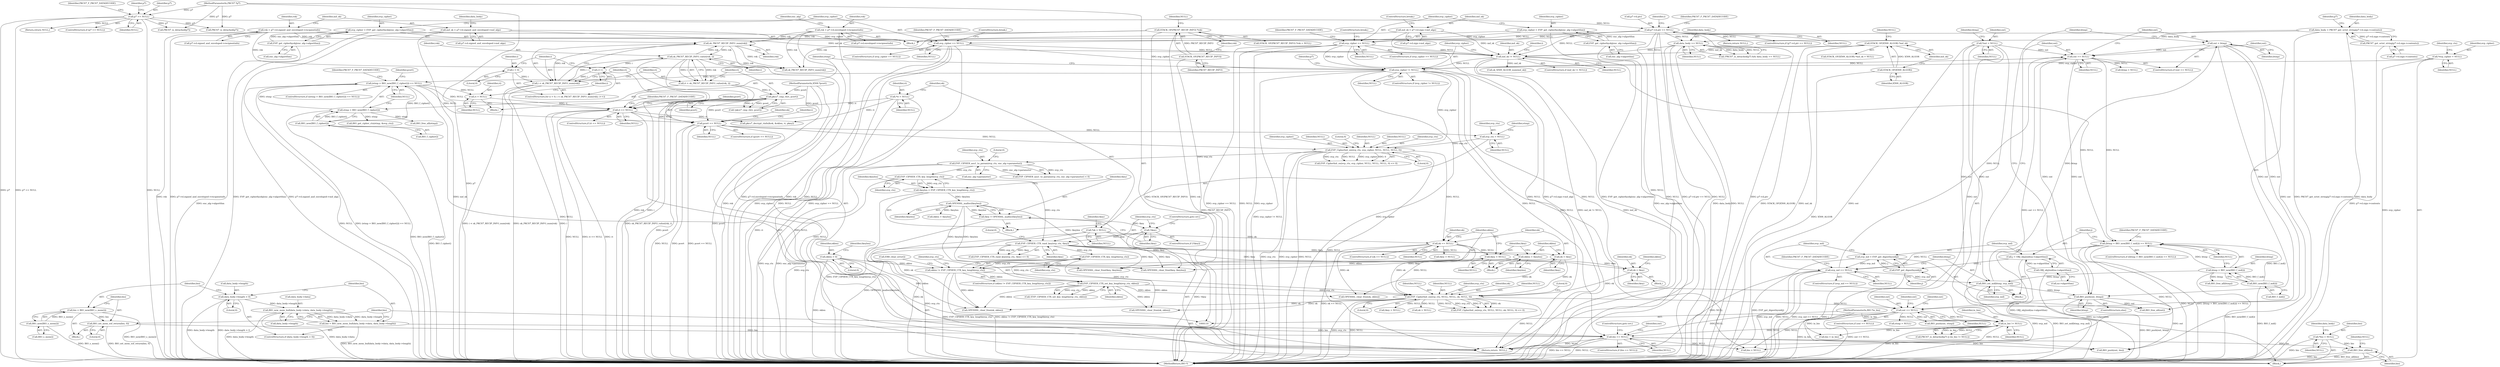 digraph "0_openssl_59302b600e8d5b77ef144e447bb046fd7ab72686@API" {
"1000721" [label="(Call,BIO_free_all(bio))"];
"1000696" [label="(Call,bio == NULL)"];
"1000692" [label="(Call,BIO_set_mem_eof_return(bio, 0))"];
"1000688" [label="(Call,bio = BIO_new(BIO_s_mem()))"];
"1000690" [label="(Call,BIO_new(BIO_s_mem()))"];
"1000677" [label="(Call,bio = BIO_new_mem_buf(data_body->data, data_body->length))"];
"1000679" [label="(Call,BIO_new_mem_buf(data_body->data, data_body->length))"];
"1000672" [label="(Call,data_body->length > 0)"];
"1000662" [label="(Call,in_bio != NULL)"];
"1000113" [label="(MethodParameterIn,BIO *in_bio)"];
"1000436" [label="(Call,evp_cipher != NULL)"];
"1000141" [label="(Call,*evp_cipher = NULL)"];
"1000304" [label="(Call,evp_cipher == NULL)"];
"1000297" [label="(Call,evp_cipher = EVP_get_cipherbyobj(enc_alg->algorithm))"];
"1000299" [label="(Call,EVP_get_cipherbyobj(enc_alg->algorithm))"];
"1000195" [label="(Call,p7->d.ptr == NULL)"];
"1000185" [label="(Call,p7 == NULL)"];
"1000111" [label="(MethodParameterIn,PKCS7 *p7)"];
"1000352" [label="(Call,evp_cipher == NULL)"];
"1000345" [label="(Call,evp_cipher = EVP_get_cipherbyobj(enc_alg->algorithm))"];
"1000347" [label="(Call,EVP_get_cipherbyobj(enc_alg->algorithm))"];
"1000367" [label="(Call,md_sk != NULL)"];
"1000266" [label="(Call,md_sk = p7->d.signed_and_enveloped->md_algs)"];
"1000153" [label="(Call,STACK_OF(X509_ALGOR) *md_sk)"];
"1000154" [label="(Call,STACK_OF(X509_ALGOR))"];
"1000246" [label="(Call,md_sk = p7->d.sign->md_algs)"];
"1000238" [label="(Call,data_body == NULL)"];
"1000223" [label="(Call,data_body = PKCS7_get_octet_string(p7->d.sign->contents))"];
"1000225" [label="(Call,PKCS7_get_octet_string(p7->d.sign->contents))"];
"1000422" [label="(Call,out == NULL)"];
"1000425" [label="(Call,out = btmp)"];
"1000418" [label="(Call,BIO_set_md(btmp, evp_md))"];
"1000389" [label="(Call,btmp = BIO_new(BIO_f_md()))"];
"1000391" [label="(Call,BIO_new(BIO_f_md()))"];
"1000410" [label="(Call,evp_md == NULL)"];
"1000405" [label="(Call,evp_md = EVP_get_digestbynid(j))"];
"1000407" [label="(Call,EVP_get_digestbynid(j))"];
"1000399" [label="(Call,j = OBJ_obj2nid(xa->algorithm))"];
"1000401" [label="(Call,OBJ_obj2nid(xa->algorithm))"];
"1000388" [label="(Call,(btmp = BIO_new(BIO_f_md())) == NULL)"];
"1000119" [label="(Call,*out = NULL)"];
"1000429" [label="(Call,BIO_push(out, btmp))"];
"1000645" [label="(Call,out == NULL)"];
"1000623" [label="(Call,EVP_CipherInit_ex(evp_ctx, NULL, NULL, ek, NULL, 0))"];
"1000599" [label="(Call,EVP_CIPHER_CTX_key_length(evp_ctx))"];
"1000577" [label="(Call,EVP_CIPHER_CTX_rand_key(evp_ctx, tkey))"];
"1000565" [label="(Call,EVP_CIPHER_CTX_key_length(evp_ctx))"];
"1000556" [label="(Call,EVP_CIPHER_asn1_to_param(evp_ctx, enc_alg->parameter))"];
"1000545" [label="(Call,EVP_CipherInit_ex(evp_ctx, evp_cipher, NULL, NULL, NULL, 0))"];
"1000536" [label="(Call,evp_ctx = NULL)"];
"1000490" [label="(Call,pcert == NULL)"];
"1000473" [label="(Call,pkcs7_cmp_ri(ri, pcert))"];
"1000466" [label="(Call,ri = sk_PKCS7_RECIP_INFO_value(rsk, i))"];
"1000468" [label="(Call,sk_PKCS7_RECIP_INFO_value(rsk, i))"];
"1000461" [label="(Call,sk_PKCS7_RECIP_INFO_num(rsk))"];
"1000314" [label="(Call,rsk = p7->d.enveloped->recipientinfo)"];
"1000159" [label="(Call,STACK_OF(PKCS7_RECIP_INFO) *rsk)"];
"1000160" [label="(Call,STACK_OF(PKCS7_RECIP_INFO))"];
"1000257" [label="(Call,rsk = p7->d.signed_and_enveloped->recipientinfo)"];
"1000459" [label="(Call,i < sk_PKCS7_RECIP_INFO_num(rsk))"];
"1000456" [label="(Call,i = 0)"];
"1000463" [label="(Call,i++)"];
"1000114" [label="(MethodParameterIn,X509 *pcert)"];
"1000481" [label="(Call,ri == NULL)"];
"1000165" [label="(Call,*ri = NULL)"];
"1000477" [label="(Call,ri = NULL)"];
"1000441" [label="(Call,(etmp = BIO_new(BIO_f_cipher())) == NULL)"];
"1000442" [label="(Call,etmp = BIO_new(BIO_f_cipher()))"];
"1000444" [label="(Call,BIO_new(BIO_f_cipher()))"];
"1000572" [label="(Call,!tkey)"];
"1000567" [label="(Call,tkey = OPENSSL_malloc(tkeylen))"];
"1000569" [label="(Call,OPENSSL_malloc(tkeylen))"];
"1000563" [label="(Call,tkeylen = EVP_CIPHER_CTX_key_length(evp_ctx))"];
"1000604" [label="(Call,EVP_CIPHER_CTX_set_key_length(evp_ctx, eklen))"];
"1000597" [label="(Call,eklen != EVP_CIPHER_CTX_key_length(evp_ctx))"];
"1000177" [label="(Call,eklen = 0)"];
"1000590" [label="(Call,eklen = tkeylen)"];
"1000583" [label="(Call,ek == NULL)"];
"1000169" [label="(Call,*ek = NULL)"];
"1000611" [label="(Call,ek = tkey)"];
"1000593" [label="(Call,tkey = NULL)"];
"1000587" [label="(Call,ek = tkey)"];
"1000131" [label="(Call,*bio = NULL)"];
"1000572" [label="(Call,!tkey)"];
"1000182" [label="(Identifier,tkeylen)"];
"1000564" [label="(Identifier,tkeylen)"];
"1000467" [label="(Identifier,ri)"];
"1000717" [label="(Call,BIO_free_all(btmp))"];
"1000486" [label="(Identifier,PKCS7_F_PKCS7_DATADECODE)"];
"1000445" [label="(Call,BIO_f_cipher())"];
"1000464" [label="(Identifier,i)"];
"1000315" [label="(Identifier,rsk)"];
"1000462" [label="(Identifier,rsk)"];
"1000646" [label="(Identifier,out)"];
"1000258" [label="(Identifier,rsk)"];
"1000161" [label="(Identifier,PKCS7_RECIP_INFO)"];
"1000314" [label="(Call,rsk = p7->d.enveloped->recipientinfo)"];
"1000186" [label="(Identifier,p7)"];
"1000257" [label="(Call,rsk = p7->d.signed_and_enveloped->recipientinfo)"];
"1000422" [label="(Call,out == NULL)"];
"1000137" [label="(Identifier,data_body)"];
"1000373" [label="(Identifier,i)"];
"1000381" [label="(Block,)"];
"1000652" [label="(Call,BIO_push(out, etmp))"];
"1000661" [label="(Identifier,p7)"];
"1000696" [label="(Call,bio == NULL)"];
"1000671" [label="(ControlStructure,if (data_body->length > 0))"];
"1000141" [label="(Call,*evp_cipher = NULL)"];
"1000695" [label="(ControlStructure,if (bio == NULL))"];
"1000688" [label="(Call,bio = BIO_new(BIO_s_mem()))"];
"1000156" [label="(Identifier,md_sk)"];
"1000468" [label="(Call,sk_PKCS7_RECIP_INFO_value(rsk, i))"];
"1000479" [label="(Identifier,NULL)"];
"1000390" [label="(Identifier,btmp)"];
"1000346" [label="(Identifier,evp_cipher)"];
"1000548" [label="(Identifier,NULL)"];
"1000591" [label="(Identifier,eklen)"];
"1000664" [label="(Identifier,NULL)"];
"1000441" [label="(Call,(etmp = BIO_new(BIO_f_cipher())) == NULL)"];
"1000146" [label="(Identifier,evp_ctx)"];
"1000124" [label="(Identifier,btmp)"];
"1000460" [label="(Identifier,i)"];
"1000410" [label="(Call,evp_md == NULL)"];
"1000724" [label="(Identifier,NULL)"];
"1000240" [label="(Identifier,NULL)"];
"1000402" [label="(Call,xa->algorithm)"];
"1000573" [label="(Identifier,tkey)"];
"1000678" [label="(Identifier,bio)"];
"1000635" [label="(Call,ek = NULL)"];
"1000690" [label="(Call,BIO_new(BIO_s_mem()))"];
"1000461" [label="(Call,sk_PKCS7_RECIP_INFO_num(rsk))"];
"1000162" [label="(Identifier,rsk)"];
"1000178" [label="(Identifier,eklen)"];
"1000304" [label="(Call,evp_cipher == NULL)"];
"1000592" [label="(Identifier,tkeylen)"];
"1000470" [label="(Identifier,i)"];
"1000587" [label="(Call,ek = tkey)"];
"1000426" [label="(Identifier,out)"];
"1000195" [label="(Call,p7->d.ptr == NULL)"];
"1000578" [label="(Identifier,evp_ctx)"];
"1000115" [label="(Block,)"];
"1000154" [label="(Call,STACK_OF(X509_ALGOR))"];
"1000537" [label="(Identifier,evp_ctx)"];
"1000306" [label="(Identifier,NULL)"];
"1000463" [label="(Call,i++)"];
"1000571" [label="(ControlStructure,if (!tkey))"];
"1000179" [label="(Literal,0)"];
"1000114" [label="(MethodParameterIn,X509 *pcert)"];
"1000647" [label="(Identifier,NULL)"];
"1000170" [label="(Identifier,ek)"];
"1000585" [label="(Identifier,NULL)"];
"1000132" [label="(Identifier,bio)"];
"1000209" [label="(Identifier,i)"];
"1000234" [label="(Call,!PKCS7_is_detached(p7) && data_body == NULL)"];
"1000431" [label="(Identifier,btmp)"];
"1000709" [label="(Call,OPENSSL_clear_free(ek, eklen))"];
"1000352" [label="(Call,evp_cipher == NULL)"];
"1000236" [label="(Call,PKCS7_is_detached(p7))"];
"1000456" [label="(Call,i = 0)"];
"1000568" [label="(Identifier,tkey)"];
"1000683" [label="(Call,data_body->length)"];
"1000597" [label="(Call,eklen != EVP_CIPHER_CTX_key_length(evp_ctx))"];
"1000247" [label="(Identifier,md_sk)"];
"1000649" [label="(Identifier,out)"];
"1000617" [label="(Call,tkey = NULL)"];
"1000595" [label="(Identifier,NULL)"];
"1000401" [label="(Call,OBJ_obj2nid(xa->algorithm))"];
"1000473" [label="(Call,pkcs7_cmp_ri(ri, pcert))"];
"1000593" [label="(Call,tkey = NULL)"];
"1000700" [label="(Call,BIO_push(out, bio))"];
"1000367" [label="(Call,md_sk != NULL)"];
"1000446" [label="(Identifier,NULL)"];
"1000143" [label="(Identifier,NULL)"];
"1000297" [label="(Call,evp_cipher = EVP_get_cipherbyobj(enc_alg->algorithm))"];
"1000167" [label="(Identifier,NULL)"];
"1000603" [label="(Call,!EVP_CIPHER_CTX_set_key_length(evp_ctx, eklen))"];
"1000496" [label="(Identifier,i)"];
"1000483" [label="(Identifier,NULL)"];
"1000177" [label="(Call,eklen = 0)"];
"1000206" [label="(Return,return NULL;)"];
"1000653" [label="(Identifier,out)"];
"1000248" [label="(Call,p7->d.sign->md_algs)"];
"1000458" [label="(Literal,0)"];
"1000171" [label="(Identifier,NULL)"];
"1000605" [label="(Identifier,evp_ctx)"];
"1000443" [label="(Identifier,etmp)"];
"1000453" [label="(Identifier,pcert)"];
"1000719" [label="(Call,BIO_free_all(etmp))"];
"1000120" [label="(Identifier,out)"];
"1000432" [label="(Call,btmp = NULL)"];
"1000712" [label="(Call,OPENSSL_clear_free(tkey, tkeylen))"];
"1000142" [label="(Identifier,evp_cipher)"];
"1000406" [label="(Identifier,evp_md)"];
"1000119" [label="(Call,*out = NULL)"];
"1000626" [label="(Identifier,NULL)"];
"1000672" [label="(Call,data_body->length > 0)"];
"1000309" [label="(Identifier,PKCS7_F_PKCS7_DATADECODE)"];
"1000546" [label="(Identifier,evp_ctx)"];
"1000160" [label="(Call,STACK_OF(PKCS7_RECIP_INFO))"];
"1000492" [label="(Identifier,NULL)"];
"1000457" [label="(Identifier,i)"];
"1000169" [label="(Call,*ek = NULL)"];
"1000477" [label="(Call,ri = NULL)"];
"1000557" [label="(Identifier,evp_ctx)"];
"1000489" [label="(ControlStructure,if (pcert == NULL))"];
"1000544" [label="(Call,EVP_CipherInit_ex(evp_ctx, evp_cipher, NULL, NULL, NULL, 0) <= 0)"];
"1000433" [label="(Identifier,btmp)"];
"1000588" [label="(Identifier,ek)"];
"1000725" [label="(MethodReturn,BIO *)"];
"1000423" [label="(Identifier,out)"];
"1000407" [label="(Call,EVP_get_digestbynid(j))"];
"1000428" [label="(ControlStructure,else)"];
"1000400" [label="(Identifier,j)"];
"1000608" [label="(Call,OPENSSL_clear_free(ek, eklen))"];
"1000226" [label="(Call,p7->d.sign->contents)"];
"1000438" [label="(Identifier,NULL)"];
"1000547" [label="(Identifier,evp_cipher)"];
"1000192" [label="(Return,return NULL;)"];
"1000614" [label="(Call,eklen = tkeylen)"];
"1000644" [label="(ControlStructure,if (out == NULL))"];
"1000558" [label="(Call,enc_alg->parameter)"];
"1000607" [label="(Block,)"];
"1000703" [label="(Call,bio = NULL)"];
"1000405" [label="(Call,evp_md = EVP_get_digestbynid(j))"];
"1000624" [label="(Identifier,evp_ctx)"];
"1000351" [label="(ControlStructure,if (evp_cipher == NULL))"];
"1000425" [label="(Call,out = btmp)"];
"1000677" [label="(Call,bio = BIO_new_mem_buf(data_body->data, data_body->length))"];
"1000436" [label="(Call,evp_cipher != NULL)"];
"1000348" [label="(Call,enc_alg->algorithm)"];
"1000444" [label="(Call,BIO_new(BIO_f_cipher()))"];
"1000387" [label="(ControlStructure,if ((btmp = BIO_new(BIO_f_md())) == NULL))"];
"1000482" [label="(Identifier,ri)"];
"1000721" [label="(Call,BIO_free_all(bio))"];
"1000437" [label="(Identifier,evp_cipher)"];
"1000224" [label="(Identifier,data_body)"];
"1000490" [label="(Call,pcert == NULL)"];
"1000427" [label="(Identifier,btmp)"];
"1000345" [label="(Call,evp_cipher = EVP_get_cipherbyobj(enc_alg->algorithm))"];
"1000491" [label="(Identifier,pcert)"];
"1000475" [label="(Identifier,pcert)"];
"1000586" [label="(Block,)"];
"1000366" [label="(ControlStructure,if (md_sk != NULL))"];
"1000622" [label="(Call,EVP_CipherInit_ex(evp_ctx, NULL, NULL, ek, NULL, 0) <= 0)"];
"1000360" [label="(ControlStructure,break;)"];
"1000540" [label="(Identifier,etmp)"];
"1000666" [label="(Call,bio = in_bio)"];
"1000629" [label="(Literal,0)"];
"1000545" [label="(Call,EVP_CipherInit_ex(evp_ctx, evp_cipher, NULL, NULL, NULL, 0))"];
"1000600" [label="(Identifier,evp_ctx)"];
"1000303" [label="(ControlStructure,if (evp_cipher == NULL))"];
"1000157" [label="(Identifier,NULL)"];
"1000155" [label="(Identifier,X509_ALGOR)"];
"1000111" [label="(MethodParameterIn,PKCS7 *p7)"];
"1000204" [label="(Identifier,PKCS7_F_PKCS7_DATADECODE)"];
"1000604" [label="(Call,EVP_CIPHER_CTX_set_key_length(evp_ctx, eklen))"];
"1000305" [label="(Identifier,evp_cipher)"];
"1000190" [label="(Identifier,PKCS7_F_PKCS7_DATADECODE)"];
"1000474" [label="(Identifier,ri)"];
"1000480" [label="(ControlStructure,if (ri == NULL))"];
"1000538" [label="(Identifier,NULL)"];
"1000574" [label="(ControlStructure,goto err;)"];
"1000536" [label="(Call,evp_ctx = NULL)"];
"1000465" [label="(Block,)"];
"1000722" [label="(Identifier,bio)"];
"1000449" [label="(Identifier,PKCS7_F_PKCS7_DATADECODE)"];
"1000354" [label="(Identifier,NULL)"];
"1000299" [label="(Call,EVP_get_cipherbyobj(enc_alg->algorithm))"];
"1000393" [label="(Identifier,NULL)"];
"1000409" [label="(ControlStructure,if (evp_md == NULL))"];
"1000611" [label="(Call,ek = tkey)"];
"1000300" [label="(Call,enc_alg->algorithm)"];
"1000153" [label="(Call,STACK_OF(X509_ALGOR) *md_sk)"];
"1000133" [label="(Identifier,NULL)"];
"1000131" [label="(Call,*bio = NULL)"];
"1000539" [label="(Call,BIO_get_cipher_ctx(etmp, &evp_ctx))"];
"1000567" [label="(Call,tkey = OPENSSL_malloc(tkeylen))"];
"1000699" [label="(ControlStructure,goto err;)"];
"1000421" [label="(ControlStructure,if (out == NULL))"];
"1000549" [label="(Identifier,NULL)"];
"1000613" [label="(Identifier,tkey)"];
"1000623" [label="(Call,EVP_CipherInit_ex(evp_ctx, NULL, NULL, ek, NULL, 0))"];
"1000655" [label="(Call,etmp = NULL)"];
"1000563" [label="(Call,tkeylen = EVP_CIPHER_CTX_key_length(evp_ctx))"];
"1000692" [label="(Call,BIO_set_mem_eof_return(bio, 0))"];
"1000679" [label="(Call,BIO_new_mem_buf(data_body->data, data_body->length))"];
"1000347" [label="(Call,EVP_get_cipherbyobj(enc_alg->algorithm))"];
"1000268" [label="(Call,p7->d.signed_and_enveloped->md_algs)"];
"1000368" [label="(Identifier,md_sk)"];
"1000689" [label="(Identifier,bio)"];
"1000408" [label="(Identifier,j)"];
"1000152" [label="(Call,STACK_OF(X509_ALGOR) *md_sk = NULL)"];
"1000715" [label="(Call,BIO_free_all(out))"];
"1000420" [label="(Identifier,evp_md)"];
"1000276" [label="(Identifier,data_body)"];
"1000174" [label="(Identifier,tkey)"];
"1000663" [label="(Identifier,in_bio)"];
"1000662" [label="(Call,in_bio != NULL)"];
"1000158" [label="(Call,STACK_OF(PKCS7_RECIP_INFO) *rsk = NULL)"];
"1000259" [label="(Call,p7->d.signed_and_enveloped->recipientinfo)"];
"1000389" [label="(Call,btmp = BIO_new(BIO_f_md()))"];
"1000697" [label="(Identifier,bio)"];
"1000680" [label="(Call,data_body->data)"];
"1000121" [label="(Identifier,NULL)"];
"1000579" [label="(Identifier,tkey)"];
"1000392" [label="(Call,BIO_f_md())"];
"1000641" [label="(Call,tkey = NULL)"];
"1000369" [label="(Identifier,NULL)"];
"1000324" [label="(Identifier,enc_alg)"];
"1000569" [label="(Call,OPENSSL_malloc(tkeylen))"];
"1000439" [label="(Block,)"];
"1000481" [label="(Call,ri == NULL)"];
"1000596" [label="(ControlStructure,if (eklen != EVP_CIPHER_CTX_key_length(evp_ctx)))"];
"1000166" [label="(Identifier,ri)"];
"1000612" [label="(Identifier,ek)"];
"1000388" [label="(Call,(btmp = BIO_new(BIO_f_md())) == NULL)"];
"1000198" [label="(Identifier,p7)"];
"1000691" [label="(Call,BIO_s_mem())"];
"1000196" [label="(Call,p7->d.ptr)"];
"1000316" [label="(Call,p7->d.enveloped->recipientinfo)"];
"1000500" [label="(Call,sk_PKCS7_RECIP_INFO_num(rsk))"];
"1000693" [label="(Identifier,bio)"];
"1000221" [label="(Block,)"];
"1000526" [label="(Call,pkcs7_decrypt_rinfo(&ek, &eklen, ri, pkey))"];
"1000246" [label="(Call,md_sk = p7->d.sign->md_algs)"];
"1000267" [label="(Identifier,md_sk)"];
"1000570" [label="(Identifier,tkeylen)"];
"1000411" [label="(Identifier,evp_md)"];
"1000620" [label="(Call,ERR_clear_error())"];
"1000582" [label="(ControlStructure,if (ek == NULL))"];
"1000577" [label="(Call,EVP_CIPHER_CTX_rand_key(evp_ctx, tkey))"];
"1000424" [label="(Identifier,NULL)"];
"1000576" [label="(Call,EVP_CIPHER_CTX_rand_key(evp_ctx, tkey) <= 0)"];
"1000223" [label="(Call,data_body = PKCS7_get_octet_string(p7->d.sign->contents))"];
"1000194" [label="(ControlStructure,if (p7->d.ptr == NULL))"];
"1000627" [label="(Identifier,ek)"];
"1000555" [label="(Call,EVP_CIPHER_asn1_to_param(evp_ctx, enc_alg->parameter) < 0)"];
"1000552" [label="(Literal,0)"];
"1000478" [label="(Identifier,ri)"];
"1000584" [label="(Identifier,ek)"];
"1000628" [label="(Identifier,NULL)"];
"1000225" [label="(Call,PKCS7_get_octet_string(p7->d.sign->contents))"];
"1000660" [label="(Call,PKCS7_is_detached(p7))"];
"1000565" [label="(Call,EVP_CIPHER_CTX_key_length(evp_ctx))"];
"1000694" [label="(Literal,0)"];
"1000701" [label="(Identifier,out)"];
"1000698" [label="(Identifier,NULL)"];
"1000466" [label="(Call,ri = sk_PKCS7_RECIP_INFO_value(rsk, i))"];
"1000165" [label="(Call,*ri = NULL)"];
"1000113" [label="(MethodParameterIn,BIO *in_bio)"];
"1000184" [label="(ControlStructure,if (p7 == NULL))"];
"1000353" [label="(Identifier,evp_cipher)"];
"1000418" [label="(Call,BIO_set_md(btmp, evp_md))"];
"1000589" [label="(Identifier,tkey)"];
"1000298" [label="(Identifier,evp_cipher)"];
"1000312" [label="(ControlStructure,break;)"];
"1000391" [label="(Call,BIO_new(BIO_f_md()))"];
"1000561" [label="(Literal,0)"];
"1000419" [label="(Identifier,btmp)"];
"1000237" [label="(Identifier,p7)"];
"1000396" [label="(Identifier,PKCS7_F_PKCS7_DATADECODE)"];
"1000266" [label="(Call,md_sk = p7->d.signed_and_enveloped->md_algs)"];
"1000638" [label="(Call,OPENSSL_clear_free(tkey, tkeylen))"];
"1000632" [label="(Call,OPENSSL_clear_free(ek, eklen))"];
"1000556" [label="(Call,EVP_CIPHER_asn1_to_param(evp_ctx, enc_alg->parameter))"];
"1000187" [label="(Identifier,NULL)"];
"1000472" [label="(Call,!pkcs7_cmp_ri(ri, pcert))"];
"1000159" [label="(Call,STACK_OF(PKCS7_RECIP_INFO) *rsk)"];
"1000377" [label="(Call,sk_X509_ALGOR_num(md_sk))"];
"1000630" [label="(Literal,0)"];
"1000255" [label="(ControlStructure,break;)"];
"1000659" [label="(Call,PKCS7_is_detached(p7) || (in_bio != NULL))"];
"1000429" [label="(Call,BIO_push(out, btmp))"];
"1000163" [label="(Identifier,NULL)"];
"1000676" [label="(Literal,0)"];
"1000580" [label="(Literal,0)"];
"1000723" [label="(Return,return  NULL;)"];
"1000551" [label="(Literal,0)"];
"1000645" [label="(Call,out == NULL)"];
"1000201" [label="(Identifier,NULL)"];
"1000238" [label="(Call,data_body == NULL)"];
"1000399" [label="(Call,j = OBJ_obj2nid(xa->algorithm))"];
"1000625" [label="(Identifier,NULL)"];
"1000430" [label="(Identifier,out)"];
"1000550" [label="(Identifier,NULL)"];
"1000528" [label="(Identifier,ek)"];
"1000598" [label="(Identifier,eklen)"];
"1000412" [label="(Identifier,NULL)"];
"1000469" [label="(Identifier,rsk)"];
"1000357" [label="(Identifier,PKCS7_F_PKCS7_DATADECODE)"];
"1000599" [label="(Call,EVP_CIPHER_CTX_key_length(evp_ctx))"];
"1000455" [label="(ControlStructure,for (i = 0; i < sk_PKCS7_RECIP_INFO_num(rsk); i++))"];
"1000673" [label="(Call,data_body->length)"];
"1000566" [label="(Identifier,evp_ctx)"];
"1000440" [label="(ControlStructure,if ((etmp = BIO_new(BIO_f_cipher())) == NULL))"];
"1000415" [label="(Identifier,PKCS7_F_PKCS7_DATADECODE)"];
"1000459" [label="(Call,i < sk_PKCS7_RECIP_INFO_num(rsk))"];
"1000442" [label="(Call,etmp = BIO_new(BIO_f_cipher()))"];
"1000185" [label="(Call,p7 == NULL)"];
"1000606" [label="(Identifier,eklen)"];
"1000615" [label="(Identifier,eklen)"];
"1000435" [label="(ControlStructure,if (evp_cipher != NULL))"];
"1000583" [label="(Call,ek == NULL)"];
"1000239" [label="(Identifier,data_body)"];
"1000590" [label="(Call,eklen = tkeylen)"];
"1000687" [label="(Block,)"];
"1000594" [label="(Identifier,tkey)"];
"1000721" -> "1000115"  [label="AST: "];
"1000721" -> "1000722"  [label="CFG: "];
"1000722" -> "1000721"  [label="AST: "];
"1000724" -> "1000721"  [label="CFG: "];
"1000721" -> "1000725"  [label="DDG: BIO_free_all(bio)"];
"1000721" -> "1000725"  [label="DDG: bio"];
"1000696" -> "1000721"  [label="DDG: bio"];
"1000131" -> "1000721"  [label="DDG: bio"];
"1000696" -> "1000695"  [label="AST: "];
"1000696" -> "1000698"  [label="CFG: "];
"1000697" -> "1000696"  [label="AST: "];
"1000698" -> "1000696"  [label="AST: "];
"1000699" -> "1000696"  [label="CFG: "];
"1000701" -> "1000696"  [label="CFG: "];
"1000696" -> "1000725"  [label="DDG: bio == NULL"];
"1000696" -> "1000725"  [label="DDG: NULL"];
"1000692" -> "1000696"  [label="DDG: bio"];
"1000677" -> "1000696"  [label="DDG: bio"];
"1000662" -> "1000696"  [label="DDG: NULL"];
"1000436" -> "1000696"  [label="DDG: NULL"];
"1000645" -> "1000696"  [label="DDG: NULL"];
"1000696" -> "1000700"  [label="DDG: bio"];
"1000696" -> "1000703"  [label="DDG: NULL"];
"1000696" -> "1000723"  [label="DDG: NULL"];
"1000692" -> "1000687"  [label="AST: "];
"1000692" -> "1000694"  [label="CFG: "];
"1000693" -> "1000692"  [label="AST: "];
"1000694" -> "1000692"  [label="AST: "];
"1000697" -> "1000692"  [label="CFG: "];
"1000692" -> "1000725"  [label="DDG: BIO_set_mem_eof_return(bio, 0)"];
"1000688" -> "1000692"  [label="DDG: bio"];
"1000688" -> "1000687"  [label="AST: "];
"1000688" -> "1000690"  [label="CFG: "];
"1000689" -> "1000688"  [label="AST: "];
"1000690" -> "1000688"  [label="AST: "];
"1000693" -> "1000688"  [label="CFG: "];
"1000688" -> "1000725"  [label="DDG: BIO_new(BIO_s_mem())"];
"1000690" -> "1000688"  [label="DDG: BIO_s_mem()"];
"1000690" -> "1000691"  [label="CFG: "];
"1000691" -> "1000690"  [label="AST: "];
"1000690" -> "1000725"  [label="DDG: BIO_s_mem()"];
"1000677" -> "1000671"  [label="AST: "];
"1000677" -> "1000679"  [label="CFG: "];
"1000678" -> "1000677"  [label="AST: "];
"1000679" -> "1000677"  [label="AST: "];
"1000697" -> "1000677"  [label="CFG: "];
"1000677" -> "1000725"  [label="DDG: BIO_new_mem_buf(data_body->data, data_body->length)"];
"1000679" -> "1000677"  [label="DDG: data_body->data"];
"1000679" -> "1000677"  [label="DDG: data_body->length"];
"1000679" -> "1000683"  [label="CFG: "];
"1000680" -> "1000679"  [label="AST: "];
"1000683" -> "1000679"  [label="AST: "];
"1000679" -> "1000725"  [label="DDG: data_body->data"];
"1000679" -> "1000725"  [label="DDG: data_body->length"];
"1000672" -> "1000679"  [label="DDG: data_body->length"];
"1000672" -> "1000671"  [label="AST: "];
"1000672" -> "1000676"  [label="CFG: "];
"1000673" -> "1000672"  [label="AST: "];
"1000676" -> "1000672"  [label="AST: "];
"1000678" -> "1000672"  [label="CFG: "];
"1000689" -> "1000672"  [label="CFG: "];
"1000672" -> "1000725"  [label="DDG: data_body->length > 0"];
"1000672" -> "1000725"  [label="DDG: data_body->length"];
"1000662" -> "1000659"  [label="AST: "];
"1000662" -> "1000664"  [label="CFG: "];
"1000663" -> "1000662"  [label="AST: "];
"1000664" -> "1000662"  [label="AST: "];
"1000659" -> "1000662"  [label="CFG: "];
"1000662" -> "1000725"  [label="DDG: in_bio"];
"1000662" -> "1000659"  [label="DDG: in_bio"];
"1000662" -> "1000659"  [label="DDG: NULL"];
"1000113" -> "1000662"  [label="DDG: in_bio"];
"1000436" -> "1000662"  [label="DDG: NULL"];
"1000645" -> "1000662"  [label="DDG: NULL"];
"1000662" -> "1000666"  [label="DDG: in_bio"];
"1000662" -> "1000703"  [label="DDG: NULL"];
"1000113" -> "1000110"  [label="AST: "];
"1000113" -> "1000725"  [label="DDG: in_bio"];
"1000113" -> "1000666"  [label="DDG: in_bio"];
"1000436" -> "1000435"  [label="AST: "];
"1000436" -> "1000438"  [label="CFG: "];
"1000437" -> "1000436"  [label="AST: "];
"1000438" -> "1000436"  [label="AST: "];
"1000443" -> "1000436"  [label="CFG: "];
"1000661" -> "1000436"  [label="CFG: "];
"1000436" -> "1000725"  [label="DDG: evp_cipher != NULL"];
"1000436" -> "1000725"  [label="DDG: evp_cipher"];
"1000141" -> "1000436"  [label="DDG: evp_cipher"];
"1000304" -> "1000436"  [label="DDG: evp_cipher"];
"1000352" -> "1000436"  [label="DDG: evp_cipher"];
"1000367" -> "1000436"  [label="DDG: NULL"];
"1000422" -> "1000436"  [label="DDG: NULL"];
"1000436" -> "1000441"  [label="DDG: NULL"];
"1000436" -> "1000545"  [label="DDG: evp_cipher"];
"1000436" -> "1000703"  [label="DDG: NULL"];
"1000141" -> "1000115"  [label="AST: "];
"1000141" -> "1000143"  [label="CFG: "];
"1000142" -> "1000141"  [label="AST: "];
"1000143" -> "1000141"  [label="AST: "];
"1000146" -> "1000141"  [label="CFG: "];
"1000141" -> "1000725"  [label="DDG: evp_cipher"];
"1000304" -> "1000303"  [label="AST: "];
"1000304" -> "1000306"  [label="CFG: "];
"1000305" -> "1000304"  [label="AST: "];
"1000306" -> "1000304"  [label="AST: "];
"1000309" -> "1000304"  [label="CFG: "];
"1000312" -> "1000304"  [label="CFG: "];
"1000304" -> "1000725"  [label="DDG: evp_cipher == NULL"];
"1000304" -> "1000725"  [label="DDG: evp_cipher"];
"1000304" -> "1000725"  [label="DDG: NULL"];
"1000297" -> "1000304"  [label="DDG: evp_cipher"];
"1000195" -> "1000304"  [label="DDG: NULL"];
"1000304" -> "1000367"  [label="DDG: NULL"];
"1000304" -> "1000723"  [label="DDG: NULL"];
"1000297" -> "1000221"  [label="AST: "];
"1000297" -> "1000299"  [label="CFG: "];
"1000298" -> "1000297"  [label="AST: "];
"1000299" -> "1000297"  [label="AST: "];
"1000305" -> "1000297"  [label="CFG: "];
"1000297" -> "1000725"  [label="DDG: EVP_get_cipherbyobj(enc_alg->algorithm)"];
"1000299" -> "1000297"  [label="DDG: enc_alg->algorithm"];
"1000299" -> "1000300"  [label="CFG: "];
"1000300" -> "1000299"  [label="AST: "];
"1000299" -> "1000725"  [label="DDG: enc_alg->algorithm"];
"1000195" -> "1000194"  [label="AST: "];
"1000195" -> "1000201"  [label="CFG: "];
"1000196" -> "1000195"  [label="AST: "];
"1000201" -> "1000195"  [label="AST: "];
"1000204" -> "1000195"  [label="CFG: "];
"1000209" -> "1000195"  [label="CFG: "];
"1000195" -> "1000725"  [label="DDG: NULL"];
"1000195" -> "1000725"  [label="DDG: p7->d.ptr == NULL"];
"1000195" -> "1000725"  [label="DDG: p7->d.ptr"];
"1000185" -> "1000195"  [label="DDG: NULL"];
"1000195" -> "1000206"  [label="DDG: NULL"];
"1000195" -> "1000238"  [label="DDG: NULL"];
"1000195" -> "1000352"  [label="DDG: NULL"];
"1000195" -> "1000367"  [label="DDG: NULL"];
"1000195" -> "1000723"  [label="DDG: NULL"];
"1000185" -> "1000184"  [label="AST: "];
"1000185" -> "1000187"  [label="CFG: "];
"1000186" -> "1000185"  [label="AST: "];
"1000187" -> "1000185"  [label="AST: "];
"1000190" -> "1000185"  [label="CFG: "];
"1000198" -> "1000185"  [label="CFG: "];
"1000185" -> "1000725"  [label="DDG: p7"];
"1000185" -> "1000725"  [label="DDG: NULL"];
"1000185" -> "1000725"  [label="DDG: p7 == NULL"];
"1000111" -> "1000185"  [label="DDG: p7"];
"1000185" -> "1000192"  [label="DDG: NULL"];
"1000185" -> "1000236"  [label="DDG: p7"];
"1000185" -> "1000660"  [label="DDG: p7"];
"1000111" -> "1000110"  [label="AST: "];
"1000111" -> "1000725"  [label="DDG: p7"];
"1000111" -> "1000236"  [label="DDG: p7"];
"1000111" -> "1000660"  [label="DDG: p7"];
"1000352" -> "1000351"  [label="AST: "];
"1000352" -> "1000354"  [label="CFG: "];
"1000353" -> "1000352"  [label="AST: "];
"1000354" -> "1000352"  [label="AST: "];
"1000357" -> "1000352"  [label="CFG: "];
"1000360" -> "1000352"  [label="CFG: "];
"1000352" -> "1000725"  [label="DDG: evp_cipher"];
"1000352" -> "1000725"  [label="DDG: evp_cipher == NULL"];
"1000352" -> "1000725"  [label="DDG: NULL"];
"1000345" -> "1000352"  [label="DDG: evp_cipher"];
"1000352" -> "1000367"  [label="DDG: NULL"];
"1000352" -> "1000723"  [label="DDG: NULL"];
"1000345" -> "1000221"  [label="AST: "];
"1000345" -> "1000347"  [label="CFG: "];
"1000346" -> "1000345"  [label="AST: "];
"1000347" -> "1000345"  [label="AST: "];
"1000353" -> "1000345"  [label="CFG: "];
"1000345" -> "1000725"  [label="DDG: EVP_get_cipherbyobj(enc_alg->algorithm)"];
"1000347" -> "1000345"  [label="DDG: enc_alg->algorithm"];
"1000347" -> "1000348"  [label="CFG: "];
"1000348" -> "1000347"  [label="AST: "];
"1000347" -> "1000725"  [label="DDG: enc_alg->algorithm"];
"1000367" -> "1000366"  [label="AST: "];
"1000367" -> "1000369"  [label="CFG: "];
"1000368" -> "1000367"  [label="AST: "];
"1000369" -> "1000367"  [label="AST: "];
"1000373" -> "1000367"  [label="CFG: "];
"1000437" -> "1000367"  [label="CFG: "];
"1000367" -> "1000725"  [label="DDG: md_sk"];
"1000367" -> "1000725"  [label="DDG: md_sk != NULL"];
"1000266" -> "1000367"  [label="DDG: md_sk"];
"1000153" -> "1000367"  [label="DDG: md_sk"];
"1000246" -> "1000367"  [label="DDG: md_sk"];
"1000238" -> "1000367"  [label="DDG: NULL"];
"1000367" -> "1000377"  [label="DDG: md_sk"];
"1000367" -> "1000388"  [label="DDG: NULL"];
"1000266" -> "1000221"  [label="AST: "];
"1000266" -> "1000268"  [label="CFG: "];
"1000267" -> "1000266"  [label="AST: "];
"1000268" -> "1000266"  [label="AST: "];
"1000276" -> "1000266"  [label="CFG: "];
"1000266" -> "1000725"  [label="DDG: p7->d.signed_and_enveloped->md_algs"];
"1000266" -> "1000725"  [label="DDG: md_sk"];
"1000153" -> "1000152"  [label="AST: "];
"1000153" -> "1000156"  [label="CFG: "];
"1000154" -> "1000153"  [label="AST: "];
"1000156" -> "1000153"  [label="AST: "];
"1000157" -> "1000153"  [label="CFG: "];
"1000153" -> "1000725"  [label="DDG: STACK_OF(X509_ALGOR)"];
"1000153" -> "1000725"  [label="DDG: md_sk"];
"1000154" -> "1000153"  [label="DDG: X509_ALGOR"];
"1000154" -> "1000155"  [label="CFG: "];
"1000155" -> "1000154"  [label="AST: "];
"1000156" -> "1000154"  [label="CFG: "];
"1000154" -> "1000725"  [label="DDG: X509_ALGOR"];
"1000246" -> "1000221"  [label="AST: "];
"1000246" -> "1000248"  [label="CFG: "];
"1000247" -> "1000246"  [label="AST: "];
"1000248" -> "1000246"  [label="AST: "];
"1000255" -> "1000246"  [label="CFG: "];
"1000246" -> "1000725"  [label="DDG: p7->d.sign->md_algs"];
"1000238" -> "1000234"  [label="AST: "];
"1000238" -> "1000240"  [label="CFG: "];
"1000239" -> "1000238"  [label="AST: "];
"1000240" -> "1000238"  [label="AST: "];
"1000234" -> "1000238"  [label="CFG: "];
"1000238" -> "1000725"  [label="DDG: data_body"];
"1000238" -> "1000725"  [label="DDG: NULL"];
"1000238" -> "1000234"  [label="DDG: data_body"];
"1000238" -> "1000234"  [label="DDG: NULL"];
"1000223" -> "1000238"  [label="DDG: data_body"];
"1000238" -> "1000723"  [label="DDG: NULL"];
"1000223" -> "1000221"  [label="AST: "];
"1000223" -> "1000225"  [label="CFG: "];
"1000224" -> "1000223"  [label="AST: "];
"1000225" -> "1000223"  [label="AST: "];
"1000237" -> "1000223"  [label="CFG: "];
"1000223" -> "1000725"  [label="DDG: PKCS7_get_octet_string(p7->d.sign->contents)"];
"1000223" -> "1000725"  [label="DDG: data_body"];
"1000225" -> "1000223"  [label="DDG: p7->d.sign->contents"];
"1000225" -> "1000226"  [label="CFG: "];
"1000226" -> "1000225"  [label="AST: "];
"1000225" -> "1000725"  [label="DDG: p7->d.sign->contents"];
"1000422" -> "1000421"  [label="AST: "];
"1000422" -> "1000424"  [label="CFG: "];
"1000423" -> "1000422"  [label="AST: "];
"1000424" -> "1000422"  [label="AST: "];
"1000426" -> "1000422"  [label="CFG: "];
"1000430" -> "1000422"  [label="CFG: "];
"1000422" -> "1000725"  [label="DDG: out == NULL"];
"1000422" -> "1000388"  [label="DDG: NULL"];
"1000425" -> "1000422"  [label="DDG: out"];
"1000119" -> "1000422"  [label="DDG: out"];
"1000429" -> "1000422"  [label="DDG: out"];
"1000410" -> "1000422"  [label="DDG: NULL"];
"1000422" -> "1000429"  [label="DDG: out"];
"1000422" -> "1000432"  [label="DDG: NULL"];
"1000425" -> "1000421"  [label="AST: "];
"1000425" -> "1000427"  [label="CFG: "];
"1000426" -> "1000425"  [label="AST: "];
"1000427" -> "1000425"  [label="AST: "];
"1000433" -> "1000425"  [label="CFG: "];
"1000418" -> "1000425"  [label="DDG: btmp"];
"1000425" -> "1000645"  [label="DDG: out"];
"1000425" -> "1000700"  [label="DDG: out"];
"1000425" -> "1000715"  [label="DDG: out"];
"1000418" -> "1000381"  [label="AST: "];
"1000418" -> "1000420"  [label="CFG: "];
"1000419" -> "1000418"  [label="AST: "];
"1000420" -> "1000418"  [label="AST: "];
"1000423" -> "1000418"  [label="CFG: "];
"1000418" -> "1000725"  [label="DDG: evp_md"];
"1000418" -> "1000725"  [label="DDG: BIO_set_md(btmp, evp_md)"];
"1000389" -> "1000418"  [label="DDG: btmp"];
"1000410" -> "1000418"  [label="DDG: evp_md"];
"1000418" -> "1000429"  [label="DDG: btmp"];
"1000389" -> "1000388"  [label="AST: "];
"1000389" -> "1000391"  [label="CFG: "];
"1000390" -> "1000389"  [label="AST: "];
"1000391" -> "1000389"  [label="AST: "];
"1000393" -> "1000389"  [label="CFG: "];
"1000389" -> "1000725"  [label="DDG: BIO_new(BIO_f_md())"];
"1000389" -> "1000388"  [label="DDG: btmp"];
"1000391" -> "1000389"  [label="DDG: BIO_f_md()"];
"1000389" -> "1000717"  [label="DDG: btmp"];
"1000391" -> "1000392"  [label="CFG: "];
"1000392" -> "1000391"  [label="AST: "];
"1000391" -> "1000725"  [label="DDG: BIO_f_md()"];
"1000391" -> "1000388"  [label="DDG: BIO_f_md()"];
"1000410" -> "1000409"  [label="AST: "];
"1000410" -> "1000412"  [label="CFG: "];
"1000411" -> "1000410"  [label="AST: "];
"1000412" -> "1000410"  [label="AST: "];
"1000415" -> "1000410"  [label="CFG: "];
"1000419" -> "1000410"  [label="CFG: "];
"1000410" -> "1000725"  [label="DDG: evp_md"];
"1000410" -> "1000725"  [label="DDG: NULL"];
"1000410" -> "1000725"  [label="DDG: evp_md == NULL"];
"1000405" -> "1000410"  [label="DDG: evp_md"];
"1000388" -> "1000410"  [label="DDG: NULL"];
"1000410" -> "1000723"  [label="DDG: NULL"];
"1000405" -> "1000381"  [label="AST: "];
"1000405" -> "1000407"  [label="CFG: "];
"1000406" -> "1000405"  [label="AST: "];
"1000407" -> "1000405"  [label="AST: "];
"1000411" -> "1000405"  [label="CFG: "];
"1000405" -> "1000725"  [label="DDG: EVP_get_digestbynid(j)"];
"1000407" -> "1000405"  [label="DDG: j"];
"1000407" -> "1000408"  [label="CFG: "];
"1000408" -> "1000407"  [label="AST: "];
"1000407" -> "1000725"  [label="DDG: j"];
"1000399" -> "1000407"  [label="DDG: j"];
"1000399" -> "1000381"  [label="AST: "];
"1000399" -> "1000401"  [label="CFG: "];
"1000400" -> "1000399"  [label="AST: "];
"1000401" -> "1000399"  [label="AST: "];
"1000406" -> "1000399"  [label="CFG: "];
"1000399" -> "1000725"  [label="DDG: OBJ_obj2nid(xa->algorithm)"];
"1000401" -> "1000399"  [label="DDG: xa->algorithm"];
"1000401" -> "1000402"  [label="CFG: "];
"1000402" -> "1000401"  [label="AST: "];
"1000401" -> "1000725"  [label="DDG: xa->algorithm"];
"1000388" -> "1000387"  [label="AST: "];
"1000388" -> "1000393"  [label="CFG: "];
"1000393" -> "1000388"  [label="AST: "];
"1000396" -> "1000388"  [label="CFG: "];
"1000400" -> "1000388"  [label="CFG: "];
"1000388" -> "1000725"  [label="DDG: NULL"];
"1000388" -> "1000725"  [label="DDG: (btmp = BIO_new(BIO_f_md())) == NULL"];
"1000388" -> "1000723"  [label="DDG: NULL"];
"1000119" -> "1000115"  [label="AST: "];
"1000119" -> "1000121"  [label="CFG: "];
"1000120" -> "1000119"  [label="AST: "];
"1000121" -> "1000119"  [label="AST: "];
"1000124" -> "1000119"  [label="CFG: "];
"1000119" -> "1000725"  [label="DDG: out"];
"1000119" -> "1000645"  [label="DDG: out"];
"1000119" -> "1000700"  [label="DDG: out"];
"1000119" -> "1000715"  [label="DDG: out"];
"1000429" -> "1000428"  [label="AST: "];
"1000429" -> "1000431"  [label="CFG: "];
"1000430" -> "1000429"  [label="AST: "];
"1000431" -> "1000429"  [label="AST: "];
"1000433" -> "1000429"  [label="CFG: "];
"1000429" -> "1000725"  [label="DDG: BIO_push(out, btmp)"];
"1000429" -> "1000645"  [label="DDG: out"];
"1000429" -> "1000700"  [label="DDG: out"];
"1000429" -> "1000715"  [label="DDG: out"];
"1000645" -> "1000644"  [label="AST: "];
"1000645" -> "1000647"  [label="CFG: "];
"1000646" -> "1000645"  [label="AST: "];
"1000647" -> "1000645"  [label="AST: "];
"1000649" -> "1000645"  [label="CFG: "];
"1000653" -> "1000645"  [label="CFG: "];
"1000645" -> "1000725"  [label="DDG: out == NULL"];
"1000623" -> "1000645"  [label="DDG: NULL"];
"1000645" -> "1000652"  [label="DDG: out"];
"1000645" -> "1000655"  [label="DDG: NULL"];
"1000645" -> "1000703"  [label="DDG: NULL"];
"1000623" -> "1000622"  [label="AST: "];
"1000623" -> "1000629"  [label="CFG: "];
"1000624" -> "1000623"  [label="AST: "];
"1000625" -> "1000623"  [label="AST: "];
"1000626" -> "1000623"  [label="AST: "];
"1000627" -> "1000623"  [label="AST: "];
"1000628" -> "1000623"  [label="AST: "];
"1000629" -> "1000623"  [label="AST: "];
"1000630" -> "1000623"  [label="CFG: "];
"1000623" -> "1000725"  [label="DDG: NULL"];
"1000623" -> "1000725"  [label="DDG: evp_ctx"];
"1000623" -> "1000622"  [label="DDG: ek"];
"1000623" -> "1000622"  [label="DDG: NULL"];
"1000623" -> "1000622"  [label="DDG: evp_ctx"];
"1000623" -> "1000622"  [label="DDG: 0"];
"1000599" -> "1000623"  [label="DDG: evp_ctx"];
"1000604" -> "1000623"  [label="DDG: evp_ctx"];
"1000583" -> "1000623"  [label="DDG: NULL"];
"1000583" -> "1000623"  [label="DDG: ek"];
"1000611" -> "1000623"  [label="DDG: ek"];
"1000587" -> "1000623"  [label="DDG: ek"];
"1000623" -> "1000632"  [label="DDG: ek"];
"1000623" -> "1000635"  [label="DDG: NULL"];
"1000623" -> "1000641"  [label="DDG: NULL"];
"1000623" -> "1000709"  [label="DDG: ek"];
"1000623" -> "1000723"  [label="DDG: NULL"];
"1000599" -> "1000597"  [label="AST: "];
"1000599" -> "1000600"  [label="CFG: "];
"1000600" -> "1000599"  [label="AST: "];
"1000597" -> "1000599"  [label="CFG: "];
"1000599" -> "1000597"  [label="DDG: evp_ctx"];
"1000577" -> "1000599"  [label="DDG: evp_ctx"];
"1000599" -> "1000604"  [label="DDG: evp_ctx"];
"1000577" -> "1000576"  [label="AST: "];
"1000577" -> "1000579"  [label="CFG: "];
"1000578" -> "1000577"  [label="AST: "];
"1000579" -> "1000577"  [label="AST: "];
"1000580" -> "1000577"  [label="CFG: "];
"1000577" -> "1000725"  [label="DDG: evp_ctx"];
"1000577" -> "1000576"  [label="DDG: evp_ctx"];
"1000577" -> "1000576"  [label="DDG: tkey"];
"1000565" -> "1000577"  [label="DDG: evp_ctx"];
"1000572" -> "1000577"  [label="DDG: tkey"];
"1000577" -> "1000587"  [label="DDG: tkey"];
"1000577" -> "1000611"  [label="DDG: tkey"];
"1000577" -> "1000638"  [label="DDG: tkey"];
"1000577" -> "1000712"  [label="DDG: tkey"];
"1000565" -> "1000563"  [label="AST: "];
"1000565" -> "1000566"  [label="CFG: "];
"1000566" -> "1000565"  [label="AST: "];
"1000563" -> "1000565"  [label="CFG: "];
"1000565" -> "1000725"  [label="DDG: evp_ctx"];
"1000565" -> "1000563"  [label="DDG: evp_ctx"];
"1000556" -> "1000565"  [label="DDG: evp_ctx"];
"1000556" -> "1000555"  [label="AST: "];
"1000556" -> "1000558"  [label="CFG: "];
"1000557" -> "1000556"  [label="AST: "];
"1000558" -> "1000556"  [label="AST: "];
"1000561" -> "1000556"  [label="CFG: "];
"1000556" -> "1000725"  [label="DDG: evp_ctx"];
"1000556" -> "1000725"  [label="DDG: enc_alg->parameter"];
"1000556" -> "1000555"  [label="DDG: evp_ctx"];
"1000556" -> "1000555"  [label="DDG: enc_alg->parameter"];
"1000545" -> "1000556"  [label="DDG: evp_ctx"];
"1000545" -> "1000544"  [label="AST: "];
"1000545" -> "1000551"  [label="CFG: "];
"1000546" -> "1000545"  [label="AST: "];
"1000547" -> "1000545"  [label="AST: "];
"1000548" -> "1000545"  [label="AST: "];
"1000549" -> "1000545"  [label="AST: "];
"1000550" -> "1000545"  [label="AST: "];
"1000551" -> "1000545"  [label="AST: "];
"1000552" -> "1000545"  [label="CFG: "];
"1000545" -> "1000725"  [label="DDG: NULL"];
"1000545" -> "1000725"  [label="DDG: evp_ctx"];
"1000545" -> "1000725"  [label="DDG: evp_cipher"];
"1000545" -> "1000544"  [label="DDG: evp_ctx"];
"1000545" -> "1000544"  [label="DDG: NULL"];
"1000545" -> "1000544"  [label="DDG: evp_cipher"];
"1000545" -> "1000544"  [label="DDG: 0"];
"1000536" -> "1000545"  [label="DDG: evp_ctx"];
"1000490" -> "1000545"  [label="DDG: NULL"];
"1000545" -> "1000583"  [label="DDG: NULL"];
"1000545" -> "1000723"  [label="DDG: NULL"];
"1000536" -> "1000439"  [label="AST: "];
"1000536" -> "1000538"  [label="CFG: "];
"1000537" -> "1000536"  [label="AST: "];
"1000538" -> "1000536"  [label="AST: "];
"1000540" -> "1000536"  [label="CFG: "];
"1000490" -> "1000536"  [label="DDG: NULL"];
"1000490" -> "1000489"  [label="AST: "];
"1000490" -> "1000492"  [label="CFG: "];
"1000491" -> "1000490"  [label="AST: "];
"1000492" -> "1000490"  [label="AST: "];
"1000496" -> "1000490"  [label="CFG: "];
"1000528" -> "1000490"  [label="CFG: "];
"1000490" -> "1000725"  [label="DDG: pcert"];
"1000490" -> "1000725"  [label="DDG: pcert == NULL"];
"1000490" -> "1000725"  [label="DDG: NULL"];
"1000473" -> "1000490"  [label="DDG: pcert"];
"1000114" -> "1000490"  [label="DDG: pcert"];
"1000481" -> "1000490"  [label="DDG: NULL"];
"1000441" -> "1000490"  [label="DDG: NULL"];
"1000490" -> "1000723"  [label="DDG: NULL"];
"1000473" -> "1000472"  [label="AST: "];
"1000473" -> "1000475"  [label="CFG: "];
"1000474" -> "1000473"  [label="AST: "];
"1000475" -> "1000473"  [label="AST: "];
"1000472" -> "1000473"  [label="CFG: "];
"1000473" -> "1000725"  [label="DDG: pcert"];
"1000473" -> "1000472"  [label="DDG: ri"];
"1000473" -> "1000472"  [label="DDG: pcert"];
"1000466" -> "1000473"  [label="DDG: ri"];
"1000114" -> "1000473"  [label="DDG: pcert"];
"1000473" -> "1000481"  [label="DDG: ri"];
"1000466" -> "1000465"  [label="AST: "];
"1000466" -> "1000468"  [label="CFG: "];
"1000467" -> "1000466"  [label="AST: "];
"1000468" -> "1000466"  [label="AST: "];
"1000474" -> "1000466"  [label="CFG: "];
"1000466" -> "1000725"  [label="DDG: sk_PKCS7_RECIP_INFO_value(rsk, i)"];
"1000468" -> "1000466"  [label="DDG: rsk"];
"1000468" -> "1000466"  [label="DDG: i"];
"1000468" -> "1000470"  [label="CFG: "];
"1000469" -> "1000468"  [label="AST: "];
"1000470" -> "1000468"  [label="AST: "];
"1000468" -> "1000725"  [label="DDG: rsk"];
"1000468" -> "1000725"  [label="DDG: i"];
"1000468" -> "1000461"  [label="DDG: rsk"];
"1000468" -> "1000463"  [label="DDG: i"];
"1000461" -> "1000468"  [label="DDG: rsk"];
"1000459" -> "1000468"  [label="DDG: i"];
"1000468" -> "1000500"  [label="DDG: rsk"];
"1000461" -> "1000459"  [label="AST: "];
"1000461" -> "1000462"  [label="CFG: "];
"1000462" -> "1000461"  [label="AST: "];
"1000459" -> "1000461"  [label="CFG: "];
"1000461" -> "1000725"  [label="DDG: rsk"];
"1000461" -> "1000459"  [label="DDG: rsk"];
"1000314" -> "1000461"  [label="DDG: rsk"];
"1000159" -> "1000461"  [label="DDG: rsk"];
"1000257" -> "1000461"  [label="DDG: rsk"];
"1000461" -> "1000500"  [label="DDG: rsk"];
"1000314" -> "1000221"  [label="AST: "];
"1000314" -> "1000316"  [label="CFG: "];
"1000315" -> "1000314"  [label="AST: "];
"1000316" -> "1000314"  [label="AST: "];
"1000324" -> "1000314"  [label="CFG: "];
"1000314" -> "1000725"  [label="DDG: rsk"];
"1000314" -> "1000725"  [label="DDG: p7->d.enveloped->recipientinfo"];
"1000314" -> "1000500"  [label="DDG: rsk"];
"1000159" -> "1000158"  [label="AST: "];
"1000159" -> "1000162"  [label="CFG: "];
"1000160" -> "1000159"  [label="AST: "];
"1000162" -> "1000159"  [label="AST: "];
"1000163" -> "1000159"  [label="CFG: "];
"1000159" -> "1000725"  [label="DDG: STACK_OF(PKCS7_RECIP_INFO)"];
"1000159" -> "1000725"  [label="DDG: rsk"];
"1000160" -> "1000159"  [label="DDG: PKCS7_RECIP_INFO"];
"1000159" -> "1000500"  [label="DDG: rsk"];
"1000160" -> "1000161"  [label="CFG: "];
"1000161" -> "1000160"  [label="AST: "];
"1000162" -> "1000160"  [label="CFG: "];
"1000160" -> "1000725"  [label="DDG: PKCS7_RECIP_INFO"];
"1000257" -> "1000221"  [label="AST: "];
"1000257" -> "1000259"  [label="CFG: "];
"1000258" -> "1000257"  [label="AST: "];
"1000259" -> "1000257"  [label="AST: "];
"1000267" -> "1000257"  [label="CFG: "];
"1000257" -> "1000725"  [label="DDG: p7->d.signed_and_enveloped->recipientinfo"];
"1000257" -> "1000725"  [label="DDG: rsk"];
"1000257" -> "1000500"  [label="DDG: rsk"];
"1000459" -> "1000455"  [label="AST: "];
"1000460" -> "1000459"  [label="AST: "];
"1000467" -> "1000459"  [label="CFG: "];
"1000482" -> "1000459"  [label="CFG: "];
"1000459" -> "1000725"  [label="DDG: sk_PKCS7_RECIP_INFO_num(rsk)"];
"1000459" -> "1000725"  [label="DDG: i"];
"1000459" -> "1000725"  [label="DDG: i < sk_PKCS7_RECIP_INFO_num(rsk)"];
"1000456" -> "1000459"  [label="DDG: i"];
"1000463" -> "1000459"  [label="DDG: i"];
"1000456" -> "1000455"  [label="AST: "];
"1000456" -> "1000458"  [label="CFG: "];
"1000457" -> "1000456"  [label="AST: "];
"1000458" -> "1000456"  [label="AST: "];
"1000460" -> "1000456"  [label="CFG: "];
"1000463" -> "1000455"  [label="AST: "];
"1000463" -> "1000464"  [label="CFG: "];
"1000464" -> "1000463"  [label="AST: "];
"1000460" -> "1000463"  [label="CFG: "];
"1000114" -> "1000110"  [label="AST: "];
"1000114" -> "1000725"  [label="DDG: pcert"];
"1000481" -> "1000480"  [label="AST: "];
"1000481" -> "1000483"  [label="CFG: "];
"1000482" -> "1000481"  [label="AST: "];
"1000483" -> "1000481"  [label="AST: "];
"1000486" -> "1000481"  [label="CFG: "];
"1000491" -> "1000481"  [label="CFG: "];
"1000481" -> "1000725"  [label="DDG: NULL"];
"1000481" -> "1000725"  [label="DDG: ri == NULL"];
"1000481" -> "1000725"  [label="DDG: ri"];
"1000165" -> "1000481"  [label="DDG: ri"];
"1000477" -> "1000481"  [label="DDG: ri"];
"1000441" -> "1000481"  [label="DDG: NULL"];
"1000481" -> "1000526"  [label="DDG: ri"];
"1000481" -> "1000723"  [label="DDG: NULL"];
"1000165" -> "1000115"  [label="AST: "];
"1000165" -> "1000167"  [label="CFG: "];
"1000166" -> "1000165"  [label="AST: "];
"1000167" -> "1000165"  [label="AST: "];
"1000170" -> "1000165"  [label="CFG: "];
"1000165" -> "1000725"  [label="DDG: ri"];
"1000165" -> "1000526"  [label="DDG: ri"];
"1000477" -> "1000465"  [label="AST: "];
"1000477" -> "1000479"  [label="CFG: "];
"1000478" -> "1000477"  [label="AST: "];
"1000479" -> "1000477"  [label="AST: "];
"1000464" -> "1000477"  [label="CFG: "];
"1000441" -> "1000477"  [label="DDG: NULL"];
"1000441" -> "1000440"  [label="AST: "];
"1000441" -> "1000446"  [label="CFG: "];
"1000442" -> "1000441"  [label="AST: "];
"1000446" -> "1000441"  [label="AST: "];
"1000449" -> "1000441"  [label="CFG: "];
"1000453" -> "1000441"  [label="CFG: "];
"1000441" -> "1000725"  [label="DDG: NULL"];
"1000441" -> "1000725"  [label="DDG: (etmp = BIO_new(BIO_f_cipher())) == NULL"];
"1000442" -> "1000441"  [label="DDG: etmp"];
"1000444" -> "1000441"  [label="DDG: BIO_f_cipher()"];
"1000441" -> "1000723"  [label="DDG: NULL"];
"1000442" -> "1000444"  [label="CFG: "];
"1000443" -> "1000442"  [label="AST: "];
"1000444" -> "1000442"  [label="AST: "];
"1000446" -> "1000442"  [label="CFG: "];
"1000442" -> "1000725"  [label="DDG: BIO_new(BIO_f_cipher())"];
"1000444" -> "1000442"  [label="DDG: BIO_f_cipher()"];
"1000442" -> "1000539"  [label="DDG: etmp"];
"1000442" -> "1000719"  [label="DDG: etmp"];
"1000444" -> "1000445"  [label="CFG: "];
"1000445" -> "1000444"  [label="AST: "];
"1000444" -> "1000725"  [label="DDG: BIO_f_cipher()"];
"1000572" -> "1000571"  [label="AST: "];
"1000572" -> "1000573"  [label="CFG: "];
"1000573" -> "1000572"  [label="AST: "];
"1000574" -> "1000572"  [label="CFG: "];
"1000578" -> "1000572"  [label="CFG: "];
"1000572" -> "1000725"  [label="DDG: !tkey"];
"1000567" -> "1000572"  [label="DDG: tkey"];
"1000572" -> "1000712"  [label="DDG: tkey"];
"1000567" -> "1000439"  [label="AST: "];
"1000567" -> "1000569"  [label="CFG: "];
"1000568" -> "1000567"  [label="AST: "];
"1000569" -> "1000567"  [label="AST: "];
"1000573" -> "1000567"  [label="CFG: "];
"1000567" -> "1000725"  [label="DDG: OPENSSL_malloc(tkeylen)"];
"1000569" -> "1000567"  [label="DDG: tkeylen"];
"1000569" -> "1000570"  [label="CFG: "];
"1000570" -> "1000569"  [label="AST: "];
"1000563" -> "1000569"  [label="DDG: tkeylen"];
"1000569" -> "1000590"  [label="DDG: tkeylen"];
"1000569" -> "1000614"  [label="DDG: tkeylen"];
"1000569" -> "1000638"  [label="DDG: tkeylen"];
"1000569" -> "1000712"  [label="DDG: tkeylen"];
"1000563" -> "1000439"  [label="AST: "];
"1000564" -> "1000563"  [label="AST: "];
"1000568" -> "1000563"  [label="CFG: "];
"1000563" -> "1000725"  [label="DDG: EVP_CIPHER_CTX_key_length(evp_ctx)"];
"1000604" -> "1000603"  [label="AST: "];
"1000604" -> "1000606"  [label="CFG: "];
"1000605" -> "1000604"  [label="AST: "];
"1000606" -> "1000604"  [label="AST: "];
"1000603" -> "1000604"  [label="CFG: "];
"1000604" -> "1000603"  [label="DDG: evp_ctx"];
"1000604" -> "1000603"  [label="DDG: eklen"];
"1000597" -> "1000604"  [label="DDG: eklen"];
"1000604" -> "1000608"  [label="DDG: eklen"];
"1000604" -> "1000632"  [label="DDG: eklen"];
"1000604" -> "1000709"  [label="DDG: eklen"];
"1000597" -> "1000596"  [label="AST: "];
"1000598" -> "1000597"  [label="AST: "];
"1000605" -> "1000597"  [label="CFG: "];
"1000620" -> "1000597"  [label="CFG: "];
"1000597" -> "1000725"  [label="DDG: EVP_CIPHER_CTX_key_length(evp_ctx)"];
"1000597" -> "1000725"  [label="DDG: eklen != EVP_CIPHER_CTX_key_length(evp_ctx)"];
"1000177" -> "1000597"  [label="DDG: eklen"];
"1000590" -> "1000597"  [label="DDG: eklen"];
"1000597" -> "1000632"  [label="DDG: eklen"];
"1000597" -> "1000709"  [label="DDG: eklen"];
"1000177" -> "1000115"  [label="AST: "];
"1000177" -> "1000179"  [label="CFG: "];
"1000178" -> "1000177"  [label="AST: "];
"1000179" -> "1000177"  [label="AST: "];
"1000182" -> "1000177"  [label="CFG: "];
"1000177" -> "1000725"  [label="DDG: eklen"];
"1000177" -> "1000709"  [label="DDG: eklen"];
"1000590" -> "1000586"  [label="AST: "];
"1000590" -> "1000592"  [label="CFG: "];
"1000591" -> "1000590"  [label="AST: "];
"1000592" -> "1000590"  [label="AST: "];
"1000594" -> "1000590"  [label="CFG: "];
"1000583" -> "1000582"  [label="AST: "];
"1000583" -> "1000585"  [label="CFG: "];
"1000584" -> "1000583"  [label="AST: "];
"1000585" -> "1000583"  [label="AST: "];
"1000588" -> "1000583"  [label="CFG: "];
"1000598" -> "1000583"  [label="CFG: "];
"1000583" -> "1000725"  [label="DDG: ek == NULL"];
"1000169" -> "1000583"  [label="DDG: ek"];
"1000583" -> "1000593"  [label="DDG: NULL"];
"1000583" -> "1000608"  [label="DDG: ek"];
"1000583" -> "1000617"  [label="DDG: NULL"];
"1000169" -> "1000115"  [label="AST: "];
"1000169" -> "1000171"  [label="CFG: "];
"1000170" -> "1000169"  [label="AST: "];
"1000171" -> "1000169"  [label="AST: "];
"1000174" -> "1000169"  [label="CFG: "];
"1000169" -> "1000725"  [label="DDG: ek"];
"1000169" -> "1000709"  [label="DDG: ek"];
"1000611" -> "1000607"  [label="AST: "];
"1000611" -> "1000613"  [label="CFG: "];
"1000612" -> "1000611"  [label="AST: "];
"1000613" -> "1000611"  [label="AST: "];
"1000615" -> "1000611"  [label="CFG: "];
"1000593" -> "1000611"  [label="DDG: tkey"];
"1000593" -> "1000586"  [label="AST: "];
"1000593" -> "1000595"  [label="CFG: "];
"1000594" -> "1000593"  [label="AST: "];
"1000595" -> "1000593"  [label="AST: "];
"1000598" -> "1000593"  [label="CFG: "];
"1000593" -> "1000638"  [label="DDG: tkey"];
"1000593" -> "1000712"  [label="DDG: tkey"];
"1000587" -> "1000586"  [label="AST: "];
"1000587" -> "1000589"  [label="CFG: "];
"1000588" -> "1000587"  [label="AST: "];
"1000589" -> "1000587"  [label="AST: "];
"1000591" -> "1000587"  [label="CFG: "];
"1000587" -> "1000608"  [label="DDG: ek"];
"1000131" -> "1000115"  [label="AST: "];
"1000131" -> "1000133"  [label="CFG: "];
"1000132" -> "1000131"  [label="AST: "];
"1000133" -> "1000131"  [label="AST: "];
"1000137" -> "1000131"  [label="CFG: "];
"1000131" -> "1000725"  [label="DDG: bio"];
}
